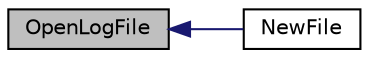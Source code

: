 digraph "OpenLogFile"
{
 // INTERACTIVE_SVG=YES
  edge [fontname="Helvetica",fontsize="10",labelfontname="Helvetica",labelfontsize="10"];
  node [fontname="Helvetica",fontsize="10",shape=record];
  rankdir="LR";
  Node161 [label="OpenLogFile",height=0.2,width=0.4,color="black", fillcolor="grey75", style="filled", fontcolor="black"];
  Node161 -> Node162 [dir="back",color="midnightblue",fontsize="10",style="solid",fontname="Helvetica"];
  Node162 [label="NewFile",height=0.2,width=0.4,color="black", fillcolor="white", style="filled",URL="$zephyr_8c.html#a5366f78d45883b7ad5934d6910efa6c5"];
}
